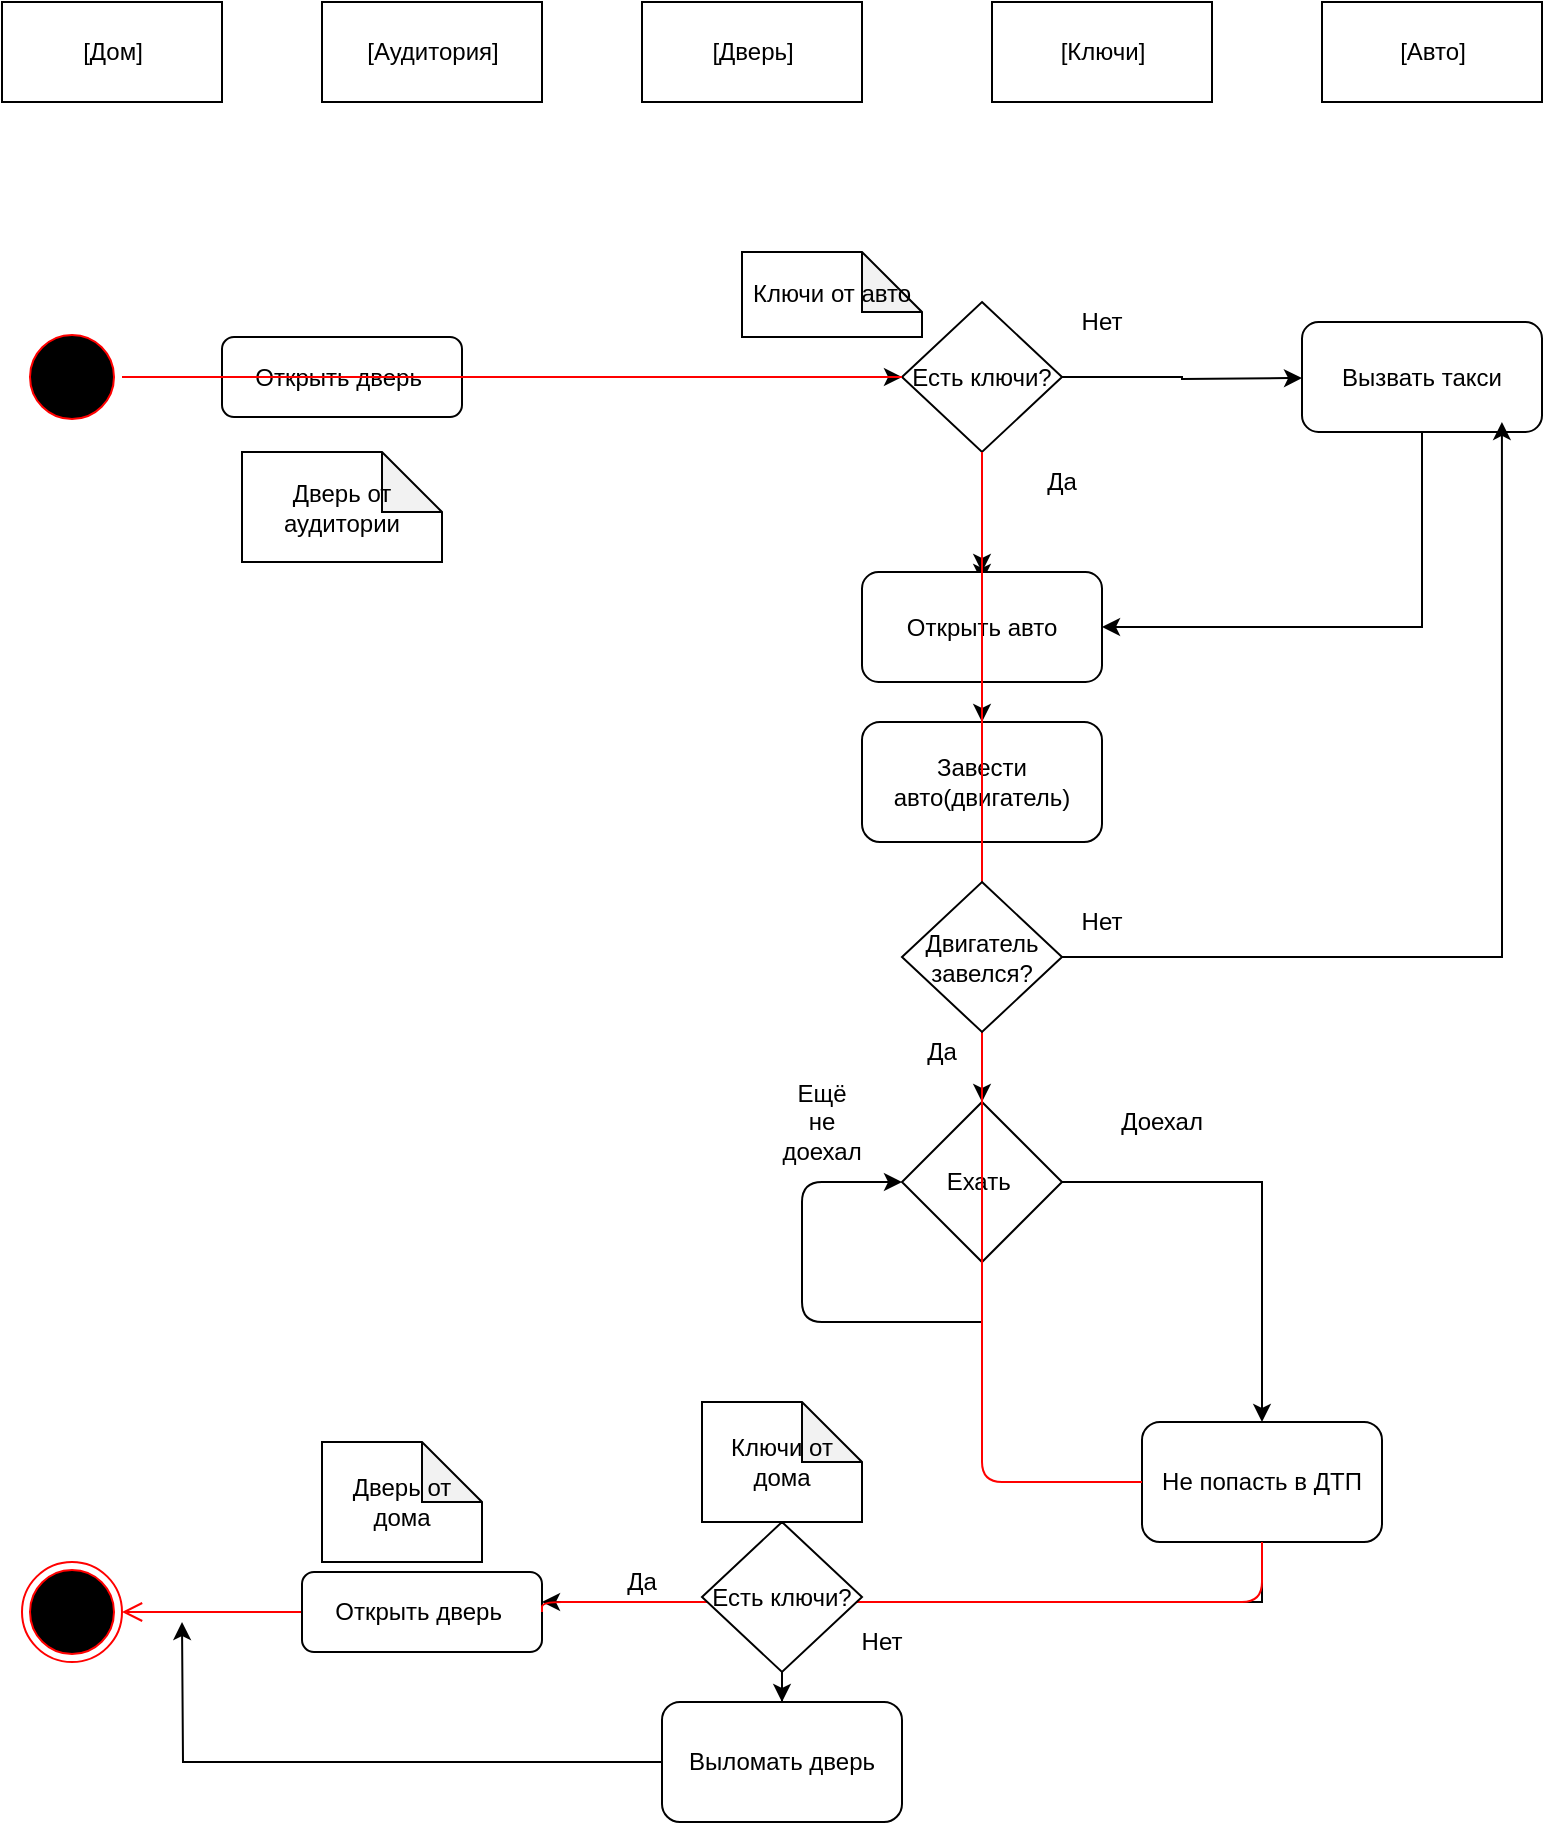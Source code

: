 <mxfile version="15.0.3" type="github">
  <diagram id="a7l5S-R7CFNATSyRhrgP" name="Page-1">
    <mxGraphModel dx="1728" dy="994" grid="1" gridSize="10" guides="1" tooltips="1" connect="1" arrows="1" fold="1" page="1" pageScale="1" pageWidth="827" pageHeight="1169" math="0" shadow="0">
      <root>
        <mxCell id="0" />
        <mxCell id="1" parent="0" />
        <mxCell id="87qYPMsJ0ZGdpPXQv3sz-9" value="" style="ellipse;html=1;shape=endState;fillColor=#000000;strokeColor=#ff0000;" vertex="1" parent="1">
          <mxGeometry x="40" y="1020" width="50" height="50" as="geometry" />
        </mxCell>
        <mxCell id="87qYPMsJ0ZGdpPXQv3sz-11" value="" style="ellipse;html=1;shape=startState;fillColor=#000000;strokeColor=#ff0000;" vertex="1" parent="1">
          <mxGeometry x="40" y="402.5" width="50" height="50" as="geometry" />
        </mxCell>
        <mxCell id="87qYPMsJ0ZGdpPXQv3sz-12" value="" style="edgeStyle=orthogonalEdgeStyle;html=1;verticalAlign=bottom;endArrow=open;endSize=8;strokeColor=#ff0000;startArrow=none;entryX=1;entryY=0.5;entryDx=0;entryDy=0;" edge="1" source="87qYPMsJ0ZGdpPXQv3sz-49" parent="1" target="87qYPMsJ0ZGdpPXQv3sz-9">
          <mxGeometry relative="1" as="geometry">
            <mxPoint x="210" y="910" as="targetPoint" />
            <mxPoint x="280" y="425" as="sourcePoint" />
            <Array as="points">
              <mxPoint x="300" y="1045" />
            </Array>
          </mxGeometry>
        </mxCell>
        <mxCell id="87qYPMsJ0ZGdpPXQv3sz-14" value="[Дверь]" style="html=1;" vertex="1" parent="1">
          <mxGeometry x="350" y="240" width="110" height="50" as="geometry" />
        </mxCell>
        <mxCell id="87qYPMsJ0ZGdpPXQv3sz-15" value="[Ключи]" style="html=1;" vertex="1" parent="1">
          <mxGeometry x="525" y="240" width="110" height="50" as="geometry" />
        </mxCell>
        <mxCell id="87qYPMsJ0ZGdpPXQv3sz-16" value="[Авто]" style="html=1;" vertex="1" parent="1">
          <mxGeometry x="690" y="240" width="110" height="50" as="geometry" />
        </mxCell>
        <mxCell id="87qYPMsJ0ZGdpPXQv3sz-46" style="edgeStyle=orthogonalEdgeStyle;rounded=0;orthogonalLoop=1;jettySize=auto;html=1;" edge="1" parent="1" source="87qYPMsJ0ZGdpPXQv3sz-19" target="87qYPMsJ0ZGdpPXQv3sz-20">
          <mxGeometry relative="1" as="geometry" />
        </mxCell>
        <mxCell id="87qYPMsJ0ZGdpPXQv3sz-19" value="Открыть дверь&amp;nbsp;" style="rounded=1;whiteSpace=wrap;html=1;" vertex="1" parent="1">
          <mxGeometry x="140" y="407.5" width="120" height="40" as="geometry" />
        </mxCell>
        <mxCell id="87qYPMsJ0ZGdpPXQv3sz-27" style="edgeStyle=orthogonalEdgeStyle;rounded=0;orthogonalLoop=1;jettySize=auto;html=1;exitX=1;exitY=0.5;exitDx=0;exitDy=0;" edge="1" parent="1" source="87qYPMsJ0ZGdpPXQv3sz-20">
          <mxGeometry relative="1" as="geometry">
            <mxPoint x="680" y="428" as="targetPoint" />
          </mxGeometry>
        </mxCell>
        <mxCell id="87qYPMsJ0ZGdpPXQv3sz-45" style="edgeStyle=orthogonalEdgeStyle;rounded=0;orthogonalLoop=1;jettySize=auto;html=1;" edge="1" parent="1" source="87qYPMsJ0ZGdpPXQv3sz-20">
          <mxGeometry relative="1" as="geometry">
            <mxPoint x="520" y="530" as="targetPoint" />
            <Array as="points">
              <mxPoint x="520" y="480" />
              <mxPoint x="520" y="480" />
            </Array>
          </mxGeometry>
        </mxCell>
        <mxCell id="87qYPMsJ0ZGdpPXQv3sz-28" value="Нет" style="text;html=1;strokeColor=none;fillColor=none;align=center;verticalAlign=middle;whiteSpace=wrap;rounded=0;" vertex="1" parent="1">
          <mxGeometry x="560" y="390" width="40" height="20" as="geometry" />
        </mxCell>
        <mxCell id="87qYPMsJ0ZGdpPXQv3sz-43" style="edgeStyle=orthogonalEdgeStyle;rounded=0;orthogonalLoop=1;jettySize=auto;html=1;" edge="1" parent="1" source="87qYPMsJ0ZGdpPXQv3sz-29" target="87qYPMsJ0ZGdpPXQv3sz-31">
          <mxGeometry relative="1" as="geometry" />
        </mxCell>
        <mxCell id="87qYPMsJ0ZGdpPXQv3sz-29" value="Открыть авто" style="rounded=1;whiteSpace=wrap;html=1;" vertex="1" parent="1">
          <mxGeometry x="460" y="525" width="120" height="55" as="geometry" />
        </mxCell>
        <mxCell id="87qYPMsJ0ZGdpPXQv3sz-44" style="edgeStyle=orthogonalEdgeStyle;rounded=0;orthogonalLoop=1;jettySize=auto;html=1;" edge="1" parent="1" source="87qYPMsJ0ZGdpPXQv3sz-31">
          <mxGeometry relative="1" as="geometry">
            <mxPoint x="520" y="790" as="targetPoint" />
          </mxGeometry>
        </mxCell>
        <mxCell id="87qYPMsJ0ZGdpPXQv3sz-31" value="Завести авто(двигатель)" style="rounded=1;whiteSpace=wrap;html=1;" vertex="1" parent="1">
          <mxGeometry x="460" y="600" width="120" height="60" as="geometry" />
        </mxCell>
        <mxCell id="87qYPMsJ0ZGdpPXQv3sz-33" style="edgeStyle=orthogonalEdgeStyle;rounded=0;orthogonalLoop=1;jettySize=auto;html=1;exitX=1;exitY=0.5;exitDx=0;exitDy=0;" edge="1" parent="1" source="87qYPMsJ0ZGdpPXQv3sz-32" target="87qYPMsJ0ZGdpPXQv3sz-34">
          <mxGeometry relative="1" as="geometry">
            <mxPoint x="640" y="880" as="targetPoint" />
          </mxGeometry>
        </mxCell>
        <mxCell id="87qYPMsJ0ZGdpPXQv3sz-32" value="Ехать&amp;nbsp;" style="rhombus;whiteSpace=wrap;html=1;" vertex="1" parent="1">
          <mxGeometry x="480" y="790" width="80" height="80" as="geometry" />
        </mxCell>
        <mxCell id="87qYPMsJ0ZGdpPXQv3sz-37" value="" style="endArrow=classic;html=1;entryX=0;entryY=0.5;entryDx=0;entryDy=0;" edge="1" parent="1" target="87qYPMsJ0ZGdpPXQv3sz-32">
          <mxGeometry width="50" height="50" relative="1" as="geometry">
            <mxPoint x="520" y="900" as="sourcePoint" />
            <mxPoint x="430" y="900" as="targetPoint" />
            <Array as="points">
              <mxPoint x="430" y="900" />
              <mxPoint x="430" y="830" />
            </Array>
          </mxGeometry>
        </mxCell>
        <mxCell id="87qYPMsJ0ZGdpPXQv3sz-38" value="Ещё не доехал" style="text;html=1;strokeColor=none;fillColor=none;align=center;verticalAlign=middle;whiteSpace=wrap;rounded=0;" vertex="1" parent="1">
          <mxGeometry x="420" y="790" width="40" height="20" as="geometry" />
        </mxCell>
        <mxCell id="87qYPMsJ0ZGdpPXQv3sz-39" value="Доехал" style="text;html=1;strokeColor=none;fillColor=none;align=center;verticalAlign=middle;whiteSpace=wrap;rounded=0;" vertex="1" parent="1">
          <mxGeometry x="590" y="790" width="40" height="20" as="geometry" />
        </mxCell>
        <mxCell id="87qYPMsJ0ZGdpPXQv3sz-52" style="edgeStyle=orthogonalEdgeStyle;rounded=0;orthogonalLoop=1;jettySize=auto;html=1;" edge="1" parent="1" source="87qYPMsJ0ZGdpPXQv3sz-34" target="87qYPMsJ0ZGdpPXQv3sz-49">
          <mxGeometry relative="1" as="geometry">
            <Array as="points">
              <mxPoint x="660" y="1040" />
            </Array>
          </mxGeometry>
        </mxCell>
        <mxCell id="87qYPMsJ0ZGdpPXQv3sz-34" value="Не попасть в ДТП" style="rounded=1;whiteSpace=wrap;html=1;" vertex="1" parent="1">
          <mxGeometry x="600" y="950" width="120" height="60" as="geometry" />
        </mxCell>
        <mxCell id="87qYPMsJ0ZGdpPXQv3sz-40" value="" style="edgeStyle=orthogonalEdgeStyle;html=1;verticalAlign=bottom;endArrow=none;endSize=8;strokeColor=#ff0000;entryX=0;entryY=0.5;entryDx=0;entryDy=0;startArrow=none;" edge="1" parent="1" source="87qYPMsJ0ZGdpPXQv3sz-62" target="87qYPMsJ0ZGdpPXQv3sz-34">
          <mxGeometry relative="1" as="geometry">
            <mxPoint x="124" y="1013" as="targetPoint" />
            <mxPoint x="110" y="425" as="sourcePoint" />
            <Array as="points">
              <mxPoint x="520" y="430" />
              <mxPoint x="520" y="980" />
            </Array>
          </mxGeometry>
        </mxCell>
        <mxCell id="87qYPMsJ0ZGdpPXQv3sz-42" value="Да" style="text;html=1;strokeColor=none;fillColor=none;align=center;verticalAlign=middle;whiteSpace=wrap;rounded=0;" vertex="1" parent="1">
          <mxGeometry x="540" y="470" width="40" height="20" as="geometry" />
        </mxCell>
        <mxCell id="87qYPMsJ0ZGdpPXQv3sz-48" value="" style="edgeStyle=orthogonalEdgeStyle;rounded=0;orthogonalLoop=1;jettySize=auto;html=1;" edge="1" parent="1" source="87qYPMsJ0ZGdpPXQv3sz-20" target="87qYPMsJ0ZGdpPXQv3sz-29">
          <mxGeometry relative="1" as="geometry">
            <Array as="points">
              <mxPoint x="520" y="480" />
              <mxPoint x="520" y="480" />
            </Array>
          </mxGeometry>
        </mxCell>
        <mxCell id="87qYPMsJ0ZGdpPXQv3sz-20" value="Есть ключи?" style="rhombus;whiteSpace=wrap;html=1;" vertex="1" parent="1">
          <mxGeometry x="480" y="390" width="80" height="75" as="geometry" />
        </mxCell>
        <mxCell id="87qYPMsJ0ZGdpPXQv3sz-47" value="" style="edgeStyle=orthogonalEdgeStyle;html=1;verticalAlign=bottom;endArrow=none;endSize=8;strokeColor=#ff0000;entryX=0;entryY=0.5;entryDx=0;entryDy=0;startArrow=none;" edge="1" parent="1" source="87qYPMsJ0ZGdpPXQv3sz-11" target="87qYPMsJ0ZGdpPXQv3sz-20">
          <mxGeometry relative="1" as="geometry">
            <mxPoint x="600" y="980" as="targetPoint" />
            <mxPoint x="109.495" y="430" as="sourcePoint" />
            <Array as="points" />
          </mxGeometry>
        </mxCell>
        <mxCell id="87qYPMsJ0ZGdpPXQv3sz-49" value="Открыть дверь&amp;nbsp;" style="rounded=1;whiteSpace=wrap;html=1;" vertex="1" parent="1">
          <mxGeometry x="180" y="1025" width="120" height="40" as="geometry" />
        </mxCell>
        <mxCell id="87qYPMsJ0ZGdpPXQv3sz-50" value="" style="edgeStyle=orthogonalEdgeStyle;html=1;verticalAlign=bottom;endArrow=none;endSize=8;strokeColor=#ff0000;entryX=1;entryY=0.5;entryDx=0;entryDy=0;entryPerimeter=0;startArrow=none;" edge="1" parent="1" source="87qYPMsJ0ZGdpPXQv3sz-34" target="87qYPMsJ0ZGdpPXQv3sz-49">
          <mxGeometry relative="1" as="geometry">
            <mxPoint x="124" y="1013" as="targetPoint" />
            <mxPoint x="600" y="990" as="sourcePoint" />
            <Array as="points">
              <mxPoint x="660" y="1040" />
            </Array>
          </mxGeometry>
        </mxCell>
        <mxCell id="87qYPMsJ0ZGdpPXQv3sz-53" value="[Аудитория]" style="html=1;" vertex="1" parent="1">
          <mxGeometry x="190" y="240" width="110" height="50" as="geometry" />
        </mxCell>
        <mxCell id="87qYPMsJ0ZGdpPXQv3sz-54" value="[Дом]" style="html=1;" vertex="1" parent="1">
          <mxGeometry x="30" y="240" width="110" height="50" as="geometry" />
        </mxCell>
        <mxCell id="87qYPMsJ0ZGdpPXQv3sz-55" value="Дверь от аудитории" style="shape=note;whiteSpace=wrap;html=1;backgroundOutline=1;darkOpacity=0.05;" vertex="1" parent="1">
          <mxGeometry x="150" y="465" width="100" height="55" as="geometry" />
        </mxCell>
        <mxCell id="87qYPMsJ0ZGdpPXQv3sz-56" value="Дверь от дома" style="shape=note;whiteSpace=wrap;html=1;backgroundOutline=1;darkOpacity=0.05;" vertex="1" parent="1">
          <mxGeometry x="190" y="960" width="80" height="60" as="geometry" />
        </mxCell>
        <mxCell id="87qYPMsJ0ZGdpPXQv3sz-57" value="Ключи от авто" style="shape=note;whiteSpace=wrap;html=1;backgroundOutline=1;darkOpacity=0.05;" vertex="1" parent="1">
          <mxGeometry x="400" y="365" width="90" height="42.5" as="geometry" />
        </mxCell>
        <mxCell id="87qYPMsJ0ZGdpPXQv3sz-59" style="edgeStyle=orthogonalEdgeStyle;rounded=0;orthogonalLoop=1;jettySize=auto;html=1;entryX=1;entryY=0.5;entryDx=0;entryDy=0;" edge="1" parent="1" source="87qYPMsJ0ZGdpPXQv3sz-58" target="87qYPMsJ0ZGdpPXQv3sz-29">
          <mxGeometry relative="1" as="geometry">
            <mxPoint x="740" y="560" as="targetPoint" />
            <Array as="points">
              <mxPoint x="740" y="553" />
            </Array>
          </mxGeometry>
        </mxCell>
        <mxCell id="87qYPMsJ0ZGdpPXQv3sz-58" value="Вызвать такси" style="rounded=1;whiteSpace=wrap;html=1;" vertex="1" parent="1">
          <mxGeometry x="680" y="400" width="120" height="55" as="geometry" />
        </mxCell>
        <mxCell id="87qYPMsJ0ZGdpPXQv3sz-65" style="edgeStyle=orthogonalEdgeStyle;rounded=0;orthogonalLoop=1;jettySize=auto;html=1;entryX=0.833;entryY=0.909;entryDx=0;entryDy=0;entryPerimeter=0;" edge="1" parent="1" source="87qYPMsJ0ZGdpPXQv3sz-62" target="87qYPMsJ0ZGdpPXQv3sz-58">
          <mxGeometry relative="1" as="geometry" />
        </mxCell>
        <mxCell id="87qYPMsJ0ZGdpPXQv3sz-62" value="Двигатель завелся?" style="rhombus;whiteSpace=wrap;html=1;" vertex="1" parent="1">
          <mxGeometry x="480" y="680" width="80" height="75" as="geometry" />
        </mxCell>
        <mxCell id="87qYPMsJ0ZGdpPXQv3sz-63" value="" style="edgeStyle=orthogonalEdgeStyle;html=1;verticalAlign=bottom;endArrow=none;endSize=8;strokeColor=#ff0000;startArrow=none;" edge="1" parent="1" source="87qYPMsJ0ZGdpPXQv3sz-20">
          <mxGeometry relative="1" as="geometry">
            <mxPoint x="520" y="670" as="targetPoint" />
            <mxPoint x="520" y="465" as="sourcePoint" />
            <Array as="points" />
          </mxGeometry>
        </mxCell>
        <mxCell id="87qYPMsJ0ZGdpPXQv3sz-64" value="Да" style="text;html=1;strokeColor=none;fillColor=none;align=center;verticalAlign=middle;whiteSpace=wrap;rounded=0;" vertex="1" parent="1">
          <mxGeometry x="480" y="755" width="40" height="20" as="geometry" />
        </mxCell>
        <mxCell id="87qYPMsJ0ZGdpPXQv3sz-66" value="Нет" style="text;html=1;strokeColor=none;fillColor=none;align=center;verticalAlign=middle;whiteSpace=wrap;rounded=0;" vertex="1" parent="1">
          <mxGeometry x="560" y="690" width="40" height="20" as="geometry" />
        </mxCell>
        <mxCell id="87qYPMsJ0ZGdpPXQv3sz-71" style="edgeStyle=orthogonalEdgeStyle;rounded=0;orthogonalLoop=1;jettySize=auto;html=1;" edge="1" parent="1" source="87qYPMsJ0ZGdpPXQv3sz-67" target="87qYPMsJ0ZGdpPXQv3sz-72">
          <mxGeometry relative="1" as="geometry">
            <mxPoint x="420" y="1120" as="targetPoint" />
          </mxGeometry>
        </mxCell>
        <mxCell id="87qYPMsJ0ZGdpPXQv3sz-67" value="Есть ключи?" style="rhombus;whiteSpace=wrap;html=1;" vertex="1" parent="1">
          <mxGeometry x="380" y="1000" width="80" height="75" as="geometry" />
        </mxCell>
        <mxCell id="87qYPMsJ0ZGdpPXQv3sz-68" value="Да" style="text;html=1;strokeColor=none;fillColor=none;align=center;verticalAlign=middle;whiteSpace=wrap;rounded=0;" vertex="1" parent="1">
          <mxGeometry x="330" y="1020" width="40" height="20" as="geometry" />
        </mxCell>
        <mxCell id="87qYPMsJ0ZGdpPXQv3sz-70" value="Нет" style="text;html=1;strokeColor=none;fillColor=none;align=center;verticalAlign=middle;whiteSpace=wrap;rounded=0;" vertex="1" parent="1">
          <mxGeometry x="450" y="1050" width="40" height="20" as="geometry" />
        </mxCell>
        <mxCell id="87qYPMsJ0ZGdpPXQv3sz-73" style="edgeStyle=orthogonalEdgeStyle;rounded=0;orthogonalLoop=1;jettySize=auto;html=1;" edge="1" parent="1" source="87qYPMsJ0ZGdpPXQv3sz-72">
          <mxGeometry relative="1" as="geometry">
            <mxPoint x="120" y="1050" as="targetPoint" />
          </mxGeometry>
        </mxCell>
        <mxCell id="87qYPMsJ0ZGdpPXQv3sz-72" value="Выломать дверь" style="rounded=1;whiteSpace=wrap;html=1;" vertex="1" parent="1">
          <mxGeometry x="360" y="1090" width="120" height="60" as="geometry" />
        </mxCell>
        <mxCell id="87qYPMsJ0ZGdpPXQv3sz-74" value="Ключи от дома" style="shape=note;whiteSpace=wrap;html=1;backgroundOutline=1;darkOpacity=0.05;" vertex="1" parent="1">
          <mxGeometry x="380" y="940" width="80" height="60" as="geometry" />
        </mxCell>
      </root>
    </mxGraphModel>
  </diagram>
</mxfile>
